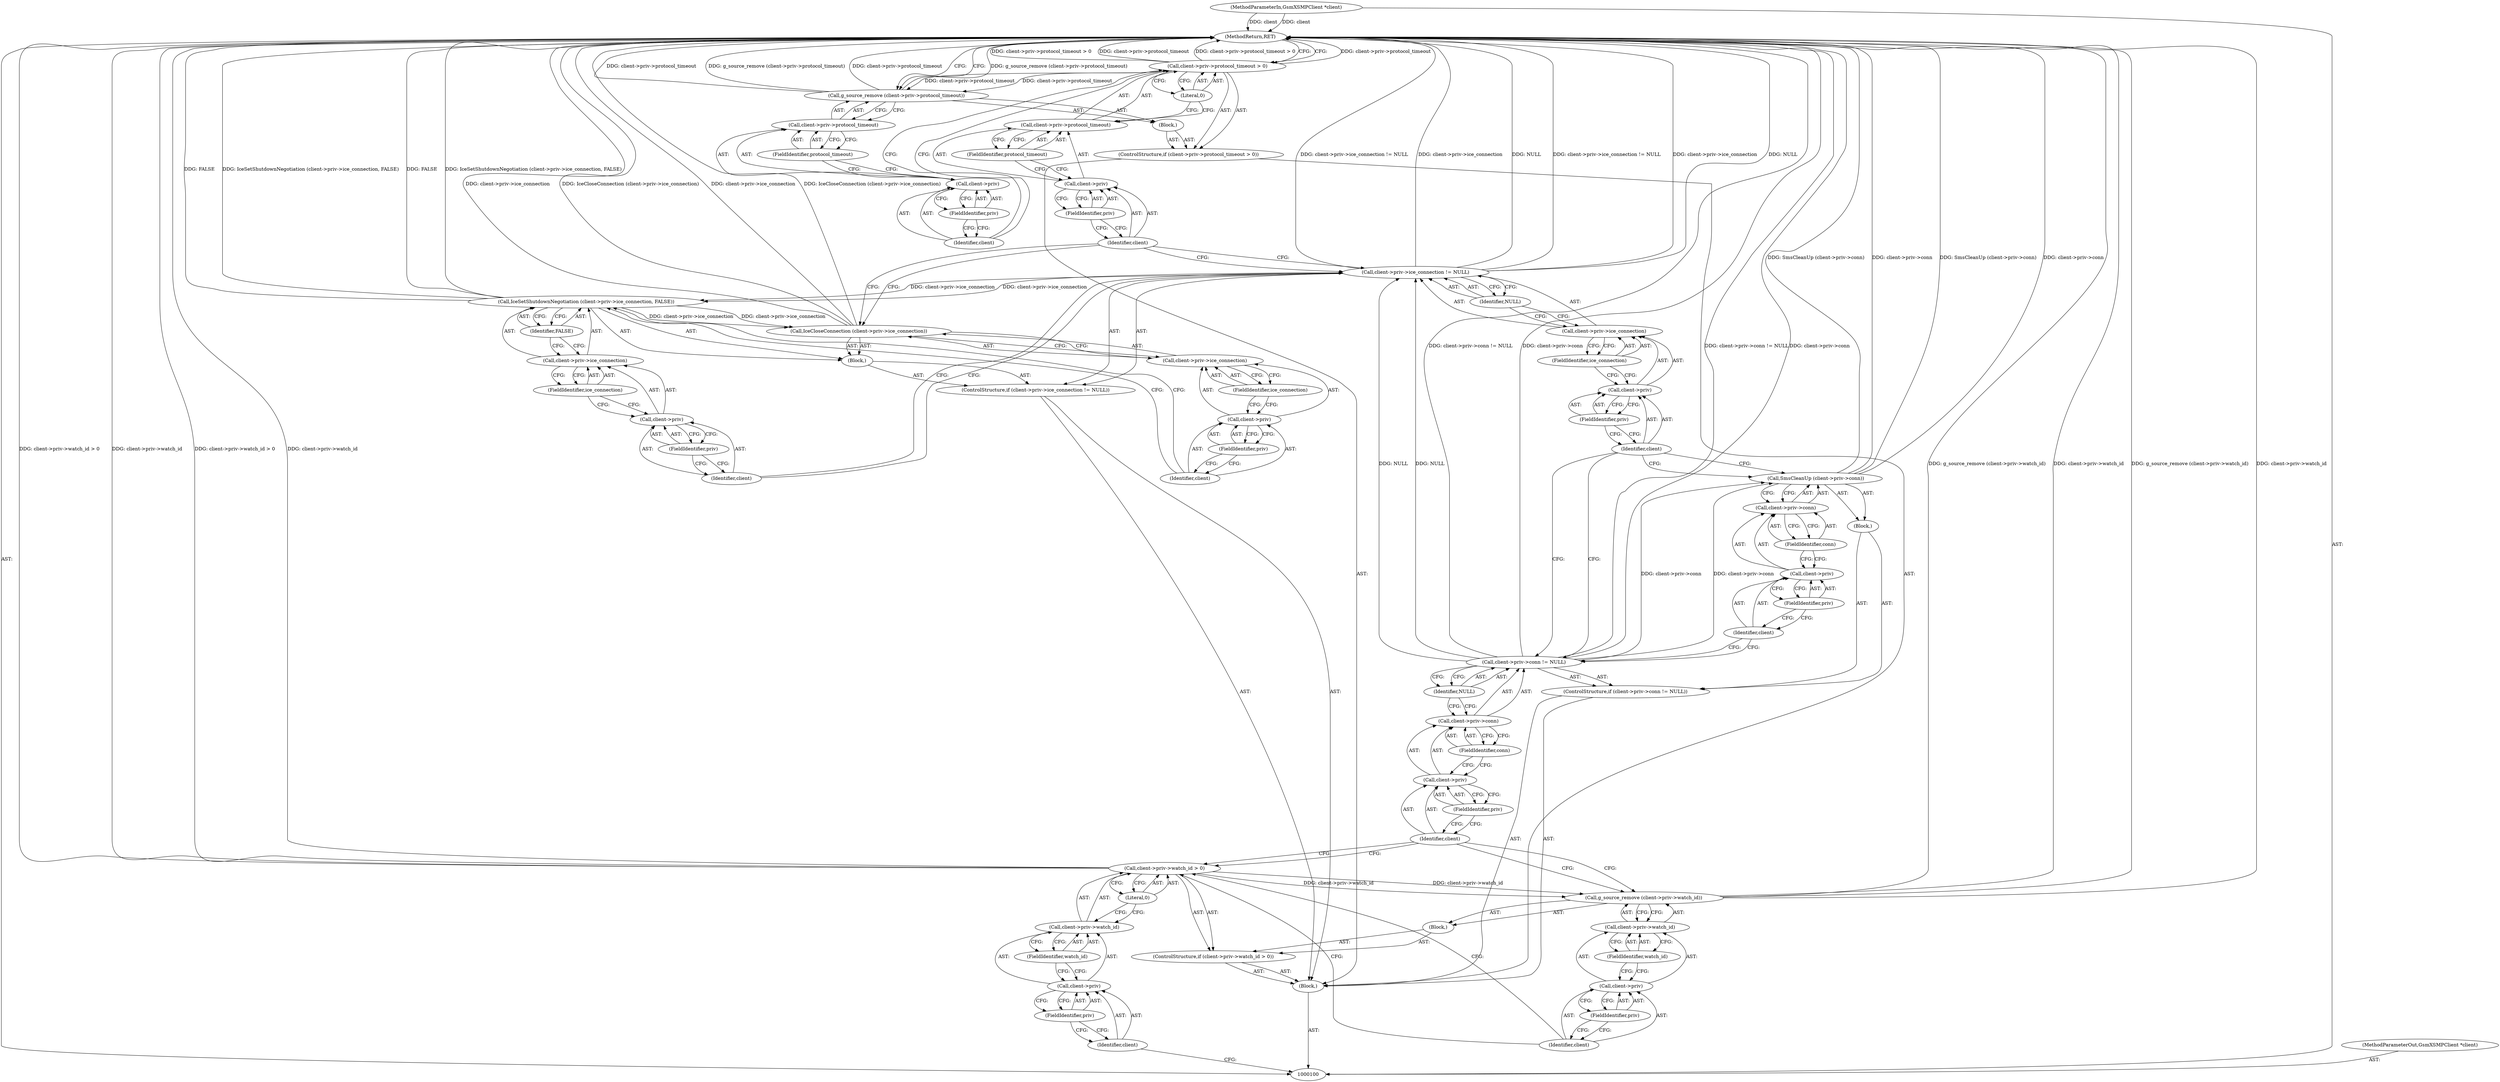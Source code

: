 digraph "1_gnome-session_b0dc999e0b45355314616321dbb6cb71e729fc9d_1" {
"1000170" [label="(MethodReturn,RET)"];
"1000101" [label="(MethodParameterIn,GsmXSMPClient *client)"];
"1000208" [label="(MethodParameterOut,GsmXSMPClient *client)"];
"1000134" [label="(Call,client->priv->ice_connection != NULL)"];
"1000135" [label="(Call,client->priv->ice_connection)"];
"1000136" [label="(Call,client->priv)"];
"1000137" [label="(Identifier,client)"];
"1000138" [label="(FieldIdentifier,priv)"];
"1000139" [label="(FieldIdentifier,ice_connection)"];
"1000140" [label="(Identifier,NULL)"];
"1000141" [label="(Block,)"];
"1000133" [label="(ControlStructure,if (client->priv->ice_connection != NULL))"];
"1000142" [label="(Call,IceSetShutdownNegotiation (client->priv->ice_connection, FALSE))"];
"1000143" [label="(Call,client->priv->ice_connection)"];
"1000144" [label="(Call,client->priv)"];
"1000145" [label="(Identifier,client)"];
"1000146" [label="(FieldIdentifier,priv)"];
"1000147" [label="(FieldIdentifier,ice_connection)"];
"1000148" [label="(Identifier,FALSE)"];
"1000149" [label="(Call,IceCloseConnection (client->priv->ice_connection))"];
"1000150" [label="(Call,client->priv->ice_connection)"];
"1000151" [label="(Call,client->priv)"];
"1000152" [label="(Identifier,client)"];
"1000153" [label="(FieldIdentifier,priv)"];
"1000154" [label="(FieldIdentifier,ice_connection)"];
"1000156" [label="(Call,client->priv->protocol_timeout > 0)"];
"1000157" [label="(Call,client->priv->protocol_timeout)"];
"1000158" [label="(Call,client->priv)"];
"1000159" [label="(Identifier,client)"];
"1000160" [label="(FieldIdentifier,priv)"];
"1000161" [label="(FieldIdentifier,protocol_timeout)"];
"1000162" [label="(Literal,0)"];
"1000163" [label="(Block,)"];
"1000155" [label="(ControlStructure,if (client->priv->protocol_timeout > 0))"];
"1000164" [label="(Call,g_source_remove (client->priv->protocol_timeout))"];
"1000165" [label="(Call,client->priv->protocol_timeout)"];
"1000166" [label="(Call,client->priv)"];
"1000167" [label="(Identifier,client)"];
"1000168" [label="(FieldIdentifier,priv)"];
"1000169" [label="(FieldIdentifier,protocol_timeout)"];
"1000102" [label="(Block,)"];
"1000104" [label="(Call,client->priv->watch_id > 0)"];
"1000105" [label="(Call,client->priv->watch_id)"];
"1000106" [label="(Call,client->priv)"];
"1000107" [label="(Identifier,client)"];
"1000108" [label="(FieldIdentifier,priv)"];
"1000109" [label="(FieldIdentifier,watch_id)"];
"1000110" [label="(Literal,0)"];
"1000111" [label="(Block,)"];
"1000103" [label="(ControlStructure,if (client->priv->watch_id > 0))"];
"1000112" [label="(Call,g_source_remove (client->priv->watch_id))"];
"1000113" [label="(Call,client->priv->watch_id)"];
"1000114" [label="(Call,client->priv)"];
"1000115" [label="(Identifier,client)"];
"1000116" [label="(FieldIdentifier,priv)"];
"1000117" [label="(FieldIdentifier,watch_id)"];
"1000119" [label="(Call,client->priv->conn != NULL)"];
"1000120" [label="(Call,client->priv->conn)"];
"1000121" [label="(Call,client->priv)"];
"1000122" [label="(Identifier,client)"];
"1000123" [label="(FieldIdentifier,priv)"];
"1000124" [label="(FieldIdentifier,conn)"];
"1000125" [label="(Identifier,NULL)"];
"1000126" [label="(Block,)"];
"1000118" [label="(ControlStructure,if (client->priv->conn != NULL))"];
"1000127" [label="(Call,SmsCleanUp (client->priv->conn))"];
"1000128" [label="(Call,client->priv->conn)"];
"1000129" [label="(Call,client->priv)"];
"1000130" [label="(Identifier,client)"];
"1000131" [label="(FieldIdentifier,priv)"];
"1000132" [label="(FieldIdentifier,conn)"];
"1000170" -> "1000100"  [label="AST: "];
"1000170" -> "1000164"  [label="CFG: "];
"1000170" -> "1000156"  [label="CFG: "];
"1000164" -> "1000170"  [label="DDG: g_source_remove (client->priv->protocol_timeout)"];
"1000164" -> "1000170"  [label="DDG: client->priv->protocol_timeout"];
"1000142" -> "1000170"  [label="DDG: IceSetShutdownNegotiation (client->priv->ice_connection, FALSE)"];
"1000142" -> "1000170"  [label="DDG: FALSE"];
"1000156" -> "1000170"  [label="DDG: client->priv->protocol_timeout"];
"1000156" -> "1000170"  [label="DDG: client->priv->protocol_timeout > 0"];
"1000104" -> "1000170"  [label="DDG: client->priv->watch_id > 0"];
"1000104" -> "1000170"  [label="DDG: client->priv->watch_id"];
"1000134" -> "1000170"  [label="DDG: NULL"];
"1000134" -> "1000170"  [label="DDG: client->priv->ice_connection != NULL"];
"1000134" -> "1000170"  [label="DDG: client->priv->ice_connection"];
"1000127" -> "1000170"  [label="DDG: SmsCleanUp (client->priv->conn)"];
"1000127" -> "1000170"  [label="DDG: client->priv->conn"];
"1000112" -> "1000170"  [label="DDG: g_source_remove (client->priv->watch_id)"];
"1000112" -> "1000170"  [label="DDG: client->priv->watch_id"];
"1000149" -> "1000170"  [label="DDG: client->priv->ice_connection"];
"1000149" -> "1000170"  [label="DDG: IceCloseConnection (client->priv->ice_connection)"];
"1000119" -> "1000170"  [label="DDG: client->priv->conn != NULL"];
"1000119" -> "1000170"  [label="DDG: client->priv->conn"];
"1000101" -> "1000170"  [label="DDG: client"];
"1000101" -> "1000100"  [label="AST: "];
"1000101" -> "1000170"  [label="DDG: client"];
"1000208" -> "1000100"  [label="AST: "];
"1000134" -> "1000133"  [label="AST: "];
"1000134" -> "1000140"  [label="CFG: "];
"1000135" -> "1000134"  [label="AST: "];
"1000140" -> "1000134"  [label="AST: "];
"1000145" -> "1000134"  [label="CFG: "];
"1000159" -> "1000134"  [label="CFG: "];
"1000134" -> "1000170"  [label="DDG: NULL"];
"1000134" -> "1000170"  [label="DDG: client->priv->ice_connection != NULL"];
"1000134" -> "1000170"  [label="DDG: client->priv->ice_connection"];
"1000119" -> "1000134"  [label="DDG: NULL"];
"1000134" -> "1000142"  [label="DDG: client->priv->ice_connection"];
"1000135" -> "1000134"  [label="AST: "];
"1000135" -> "1000139"  [label="CFG: "];
"1000136" -> "1000135"  [label="AST: "];
"1000139" -> "1000135"  [label="AST: "];
"1000140" -> "1000135"  [label="CFG: "];
"1000136" -> "1000135"  [label="AST: "];
"1000136" -> "1000138"  [label="CFG: "];
"1000137" -> "1000136"  [label="AST: "];
"1000138" -> "1000136"  [label="AST: "];
"1000139" -> "1000136"  [label="CFG: "];
"1000137" -> "1000136"  [label="AST: "];
"1000137" -> "1000127"  [label="CFG: "];
"1000137" -> "1000119"  [label="CFG: "];
"1000138" -> "1000137"  [label="CFG: "];
"1000138" -> "1000136"  [label="AST: "];
"1000138" -> "1000137"  [label="CFG: "];
"1000136" -> "1000138"  [label="CFG: "];
"1000139" -> "1000135"  [label="AST: "];
"1000139" -> "1000136"  [label="CFG: "];
"1000135" -> "1000139"  [label="CFG: "];
"1000140" -> "1000134"  [label="AST: "];
"1000140" -> "1000135"  [label="CFG: "];
"1000134" -> "1000140"  [label="CFG: "];
"1000141" -> "1000133"  [label="AST: "];
"1000142" -> "1000141"  [label="AST: "];
"1000149" -> "1000141"  [label="AST: "];
"1000133" -> "1000102"  [label="AST: "];
"1000134" -> "1000133"  [label="AST: "];
"1000141" -> "1000133"  [label="AST: "];
"1000142" -> "1000141"  [label="AST: "];
"1000142" -> "1000148"  [label="CFG: "];
"1000143" -> "1000142"  [label="AST: "];
"1000148" -> "1000142"  [label="AST: "];
"1000152" -> "1000142"  [label="CFG: "];
"1000142" -> "1000170"  [label="DDG: IceSetShutdownNegotiation (client->priv->ice_connection, FALSE)"];
"1000142" -> "1000170"  [label="DDG: FALSE"];
"1000134" -> "1000142"  [label="DDG: client->priv->ice_connection"];
"1000142" -> "1000149"  [label="DDG: client->priv->ice_connection"];
"1000143" -> "1000142"  [label="AST: "];
"1000143" -> "1000147"  [label="CFG: "];
"1000144" -> "1000143"  [label="AST: "];
"1000147" -> "1000143"  [label="AST: "];
"1000148" -> "1000143"  [label="CFG: "];
"1000144" -> "1000143"  [label="AST: "];
"1000144" -> "1000146"  [label="CFG: "];
"1000145" -> "1000144"  [label="AST: "];
"1000146" -> "1000144"  [label="AST: "];
"1000147" -> "1000144"  [label="CFG: "];
"1000145" -> "1000144"  [label="AST: "];
"1000145" -> "1000134"  [label="CFG: "];
"1000146" -> "1000145"  [label="CFG: "];
"1000146" -> "1000144"  [label="AST: "];
"1000146" -> "1000145"  [label="CFG: "];
"1000144" -> "1000146"  [label="CFG: "];
"1000147" -> "1000143"  [label="AST: "];
"1000147" -> "1000144"  [label="CFG: "];
"1000143" -> "1000147"  [label="CFG: "];
"1000148" -> "1000142"  [label="AST: "];
"1000148" -> "1000143"  [label="CFG: "];
"1000142" -> "1000148"  [label="CFG: "];
"1000149" -> "1000141"  [label="AST: "];
"1000149" -> "1000150"  [label="CFG: "];
"1000150" -> "1000149"  [label="AST: "];
"1000159" -> "1000149"  [label="CFG: "];
"1000149" -> "1000170"  [label="DDG: client->priv->ice_connection"];
"1000149" -> "1000170"  [label="DDG: IceCloseConnection (client->priv->ice_connection)"];
"1000142" -> "1000149"  [label="DDG: client->priv->ice_connection"];
"1000150" -> "1000149"  [label="AST: "];
"1000150" -> "1000154"  [label="CFG: "];
"1000151" -> "1000150"  [label="AST: "];
"1000154" -> "1000150"  [label="AST: "];
"1000149" -> "1000150"  [label="CFG: "];
"1000151" -> "1000150"  [label="AST: "];
"1000151" -> "1000153"  [label="CFG: "];
"1000152" -> "1000151"  [label="AST: "];
"1000153" -> "1000151"  [label="AST: "];
"1000154" -> "1000151"  [label="CFG: "];
"1000152" -> "1000151"  [label="AST: "];
"1000152" -> "1000142"  [label="CFG: "];
"1000153" -> "1000152"  [label="CFG: "];
"1000153" -> "1000151"  [label="AST: "];
"1000153" -> "1000152"  [label="CFG: "];
"1000151" -> "1000153"  [label="CFG: "];
"1000154" -> "1000150"  [label="AST: "];
"1000154" -> "1000151"  [label="CFG: "];
"1000150" -> "1000154"  [label="CFG: "];
"1000156" -> "1000155"  [label="AST: "];
"1000156" -> "1000162"  [label="CFG: "];
"1000157" -> "1000156"  [label="AST: "];
"1000162" -> "1000156"  [label="AST: "];
"1000167" -> "1000156"  [label="CFG: "];
"1000170" -> "1000156"  [label="CFG: "];
"1000156" -> "1000170"  [label="DDG: client->priv->protocol_timeout"];
"1000156" -> "1000170"  [label="DDG: client->priv->protocol_timeout > 0"];
"1000156" -> "1000164"  [label="DDG: client->priv->protocol_timeout"];
"1000157" -> "1000156"  [label="AST: "];
"1000157" -> "1000161"  [label="CFG: "];
"1000158" -> "1000157"  [label="AST: "];
"1000161" -> "1000157"  [label="AST: "];
"1000162" -> "1000157"  [label="CFG: "];
"1000158" -> "1000157"  [label="AST: "];
"1000158" -> "1000160"  [label="CFG: "];
"1000159" -> "1000158"  [label="AST: "];
"1000160" -> "1000158"  [label="AST: "];
"1000161" -> "1000158"  [label="CFG: "];
"1000159" -> "1000158"  [label="AST: "];
"1000159" -> "1000149"  [label="CFG: "];
"1000159" -> "1000134"  [label="CFG: "];
"1000160" -> "1000159"  [label="CFG: "];
"1000160" -> "1000158"  [label="AST: "];
"1000160" -> "1000159"  [label="CFG: "];
"1000158" -> "1000160"  [label="CFG: "];
"1000161" -> "1000157"  [label="AST: "];
"1000161" -> "1000158"  [label="CFG: "];
"1000157" -> "1000161"  [label="CFG: "];
"1000162" -> "1000156"  [label="AST: "];
"1000162" -> "1000157"  [label="CFG: "];
"1000156" -> "1000162"  [label="CFG: "];
"1000163" -> "1000155"  [label="AST: "];
"1000164" -> "1000163"  [label="AST: "];
"1000155" -> "1000102"  [label="AST: "];
"1000156" -> "1000155"  [label="AST: "];
"1000163" -> "1000155"  [label="AST: "];
"1000164" -> "1000163"  [label="AST: "];
"1000164" -> "1000165"  [label="CFG: "];
"1000165" -> "1000164"  [label="AST: "];
"1000170" -> "1000164"  [label="CFG: "];
"1000164" -> "1000170"  [label="DDG: g_source_remove (client->priv->protocol_timeout)"];
"1000164" -> "1000170"  [label="DDG: client->priv->protocol_timeout"];
"1000156" -> "1000164"  [label="DDG: client->priv->protocol_timeout"];
"1000165" -> "1000164"  [label="AST: "];
"1000165" -> "1000169"  [label="CFG: "];
"1000166" -> "1000165"  [label="AST: "];
"1000169" -> "1000165"  [label="AST: "];
"1000164" -> "1000165"  [label="CFG: "];
"1000166" -> "1000165"  [label="AST: "];
"1000166" -> "1000168"  [label="CFG: "];
"1000167" -> "1000166"  [label="AST: "];
"1000168" -> "1000166"  [label="AST: "];
"1000169" -> "1000166"  [label="CFG: "];
"1000167" -> "1000166"  [label="AST: "];
"1000167" -> "1000156"  [label="CFG: "];
"1000168" -> "1000167"  [label="CFG: "];
"1000168" -> "1000166"  [label="AST: "];
"1000168" -> "1000167"  [label="CFG: "];
"1000166" -> "1000168"  [label="CFG: "];
"1000169" -> "1000165"  [label="AST: "];
"1000169" -> "1000166"  [label="CFG: "];
"1000165" -> "1000169"  [label="CFG: "];
"1000102" -> "1000100"  [label="AST: "];
"1000103" -> "1000102"  [label="AST: "];
"1000118" -> "1000102"  [label="AST: "];
"1000133" -> "1000102"  [label="AST: "];
"1000155" -> "1000102"  [label="AST: "];
"1000104" -> "1000103"  [label="AST: "];
"1000104" -> "1000110"  [label="CFG: "];
"1000105" -> "1000104"  [label="AST: "];
"1000110" -> "1000104"  [label="AST: "];
"1000115" -> "1000104"  [label="CFG: "];
"1000122" -> "1000104"  [label="CFG: "];
"1000104" -> "1000170"  [label="DDG: client->priv->watch_id > 0"];
"1000104" -> "1000170"  [label="DDG: client->priv->watch_id"];
"1000104" -> "1000112"  [label="DDG: client->priv->watch_id"];
"1000105" -> "1000104"  [label="AST: "];
"1000105" -> "1000109"  [label="CFG: "];
"1000106" -> "1000105"  [label="AST: "];
"1000109" -> "1000105"  [label="AST: "];
"1000110" -> "1000105"  [label="CFG: "];
"1000106" -> "1000105"  [label="AST: "];
"1000106" -> "1000108"  [label="CFG: "];
"1000107" -> "1000106"  [label="AST: "];
"1000108" -> "1000106"  [label="AST: "];
"1000109" -> "1000106"  [label="CFG: "];
"1000107" -> "1000106"  [label="AST: "];
"1000107" -> "1000100"  [label="CFG: "];
"1000108" -> "1000107"  [label="CFG: "];
"1000108" -> "1000106"  [label="AST: "];
"1000108" -> "1000107"  [label="CFG: "];
"1000106" -> "1000108"  [label="CFG: "];
"1000109" -> "1000105"  [label="AST: "];
"1000109" -> "1000106"  [label="CFG: "];
"1000105" -> "1000109"  [label="CFG: "];
"1000110" -> "1000104"  [label="AST: "];
"1000110" -> "1000105"  [label="CFG: "];
"1000104" -> "1000110"  [label="CFG: "];
"1000111" -> "1000103"  [label="AST: "];
"1000112" -> "1000111"  [label="AST: "];
"1000103" -> "1000102"  [label="AST: "];
"1000104" -> "1000103"  [label="AST: "];
"1000111" -> "1000103"  [label="AST: "];
"1000112" -> "1000111"  [label="AST: "];
"1000112" -> "1000113"  [label="CFG: "];
"1000113" -> "1000112"  [label="AST: "];
"1000122" -> "1000112"  [label="CFG: "];
"1000112" -> "1000170"  [label="DDG: g_source_remove (client->priv->watch_id)"];
"1000112" -> "1000170"  [label="DDG: client->priv->watch_id"];
"1000104" -> "1000112"  [label="DDG: client->priv->watch_id"];
"1000113" -> "1000112"  [label="AST: "];
"1000113" -> "1000117"  [label="CFG: "];
"1000114" -> "1000113"  [label="AST: "];
"1000117" -> "1000113"  [label="AST: "];
"1000112" -> "1000113"  [label="CFG: "];
"1000114" -> "1000113"  [label="AST: "];
"1000114" -> "1000116"  [label="CFG: "];
"1000115" -> "1000114"  [label="AST: "];
"1000116" -> "1000114"  [label="AST: "];
"1000117" -> "1000114"  [label="CFG: "];
"1000115" -> "1000114"  [label="AST: "];
"1000115" -> "1000104"  [label="CFG: "];
"1000116" -> "1000115"  [label="CFG: "];
"1000116" -> "1000114"  [label="AST: "];
"1000116" -> "1000115"  [label="CFG: "];
"1000114" -> "1000116"  [label="CFG: "];
"1000117" -> "1000113"  [label="AST: "];
"1000117" -> "1000114"  [label="CFG: "];
"1000113" -> "1000117"  [label="CFG: "];
"1000119" -> "1000118"  [label="AST: "];
"1000119" -> "1000125"  [label="CFG: "];
"1000120" -> "1000119"  [label="AST: "];
"1000125" -> "1000119"  [label="AST: "];
"1000130" -> "1000119"  [label="CFG: "];
"1000137" -> "1000119"  [label="CFG: "];
"1000119" -> "1000170"  [label="DDG: client->priv->conn != NULL"];
"1000119" -> "1000170"  [label="DDG: client->priv->conn"];
"1000119" -> "1000127"  [label="DDG: client->priv->conn"];
"1000119" -> "1000134"  [label="DDG: NULL"];
"1000120" -> "1000119"  [label="AST: "];
"1000120" -> "1000124"  [label="CFG: "];
"1000121" -> "1000120"  [label="AST: "];
"1000124" -> "1000120"  [label="AST: "];
"1000125" -> "1000120"  [label="CFG: "];
"1000121" -> "1000120"  [label="AST: "];
"1000121" -> "1000123"  [label="CFG: "];
"1000122" -> "1000121"  [label="AST: "];
"1000123" -> "1000121"  [label="AST: "];
"1000124" -> "1000121"  [label="CFG: "];
"1000122" -> "1000121"  [label="AST: "];
"1000122" -> "1000112"  [label="CFG: "];
"1000122" -> "1000104"  [label="CFG: "];
"1000123" -> "1000122"  [label="CFG: "];
"1000123" -> "1000121"  [label="AST: "];
"1000123" -> "1000122"  [label="CFG: "];
"1000121" -> "1000123"  [label="CFG: "];
"1000124" -> "1000120"  [label="AST: "];
"1000124" -> "1000121"  [label="CFG: "];
"1000120" -> "1000124"  [label="CFG: "];
"1000125" -> "1000119"  [label="AST: "];
"1000125" -> "1000120"  [label="CFG: "];
"1000119" -> "1000125"  [label="CFG: "];
"1000126" -> "1000118"  [label="AST: "];
"1000127" -> "1000126"  [label="AST: "];
"1000118" -> "1000102"  [label="AST: "];
"1000119" -> "1000118"  [label="AST: "];
"1000126" -> "1000118"  [label="AST: "];
"1000127" -> "1000126"  [label="AST: "];
"1000127" -> "1000128"  [label="CFG: "];
"1000128" -> "1000127"  [label="AST: "];
"1000137" -> "1000127"  [label="CFG: "];
"1000127" -> "1000170"  [label="DDG: SmsCleanUp (client->priv->conn)"];
"1000127" -> "1000170"  [label="DDG: client->priv->conn"];
"1000119" -> "1000127"  [label="DDG: client->priv->conn"];
"1000128" -> "1000127"  [label="AST: "];
"1000128" -> "1000132"  [label="CFG: "];
"1000129" -> "1000128"  [label="AST: "];
"1000132" -> "1000128"  [label="AST: "];
"1000127" -> "1000128"  [label="CFG: "];
"1000129" -> "1000128"  [label="AST: "];
"1000129" -> "1000131"  [label="CFG: "];
"1000130" -> "1000129"  [label="AST: "];
"1000131" -> "1000129"  [label="AST: "];
"1000132" -> "1000129"  [label="CFG: "];
"1000130" -> "1000129"  [label="AST: "];
"1000130" -> "1000119"  [label="CFG: "];
"1000131" -> "1000130"  [label="CFG: "];
"1000131" -> "1000129"  [label="AST: "];
"1000131" -> "1000130"  [label="CFG: "];
"1000129" -> "1000131"  [label="CFG: "];
"1000132" -> "1000128"  [label="AST: "];
"1000132" -> "1000129"  [label="CFG: "];
"1000128" -> "1000132"  [label="CFG: "];
}
